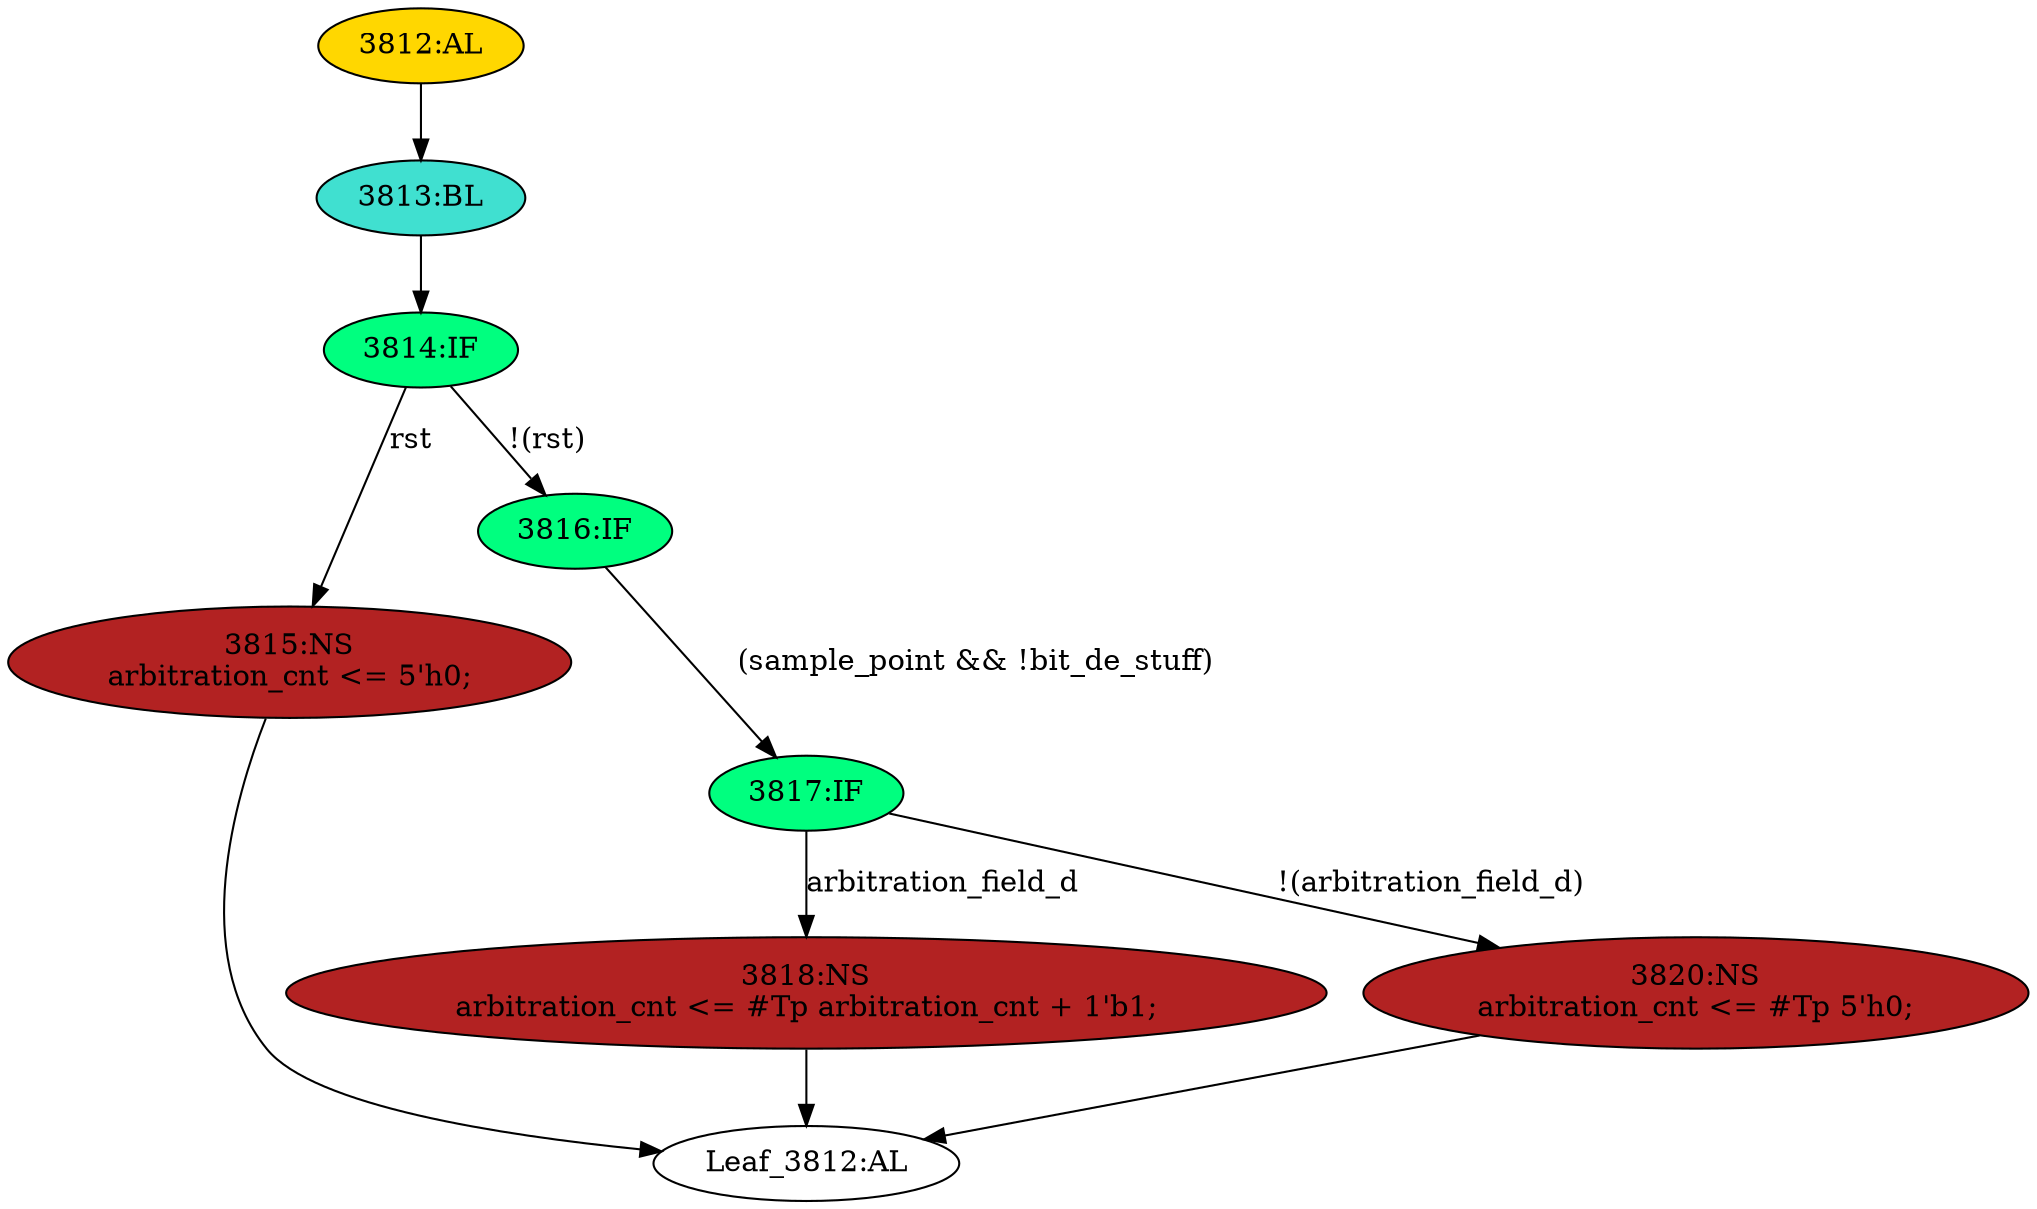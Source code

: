 strict digraph "" {
	node [label="\N"];
	"3812:AL"	 [ast="<pyverilog.vparser.ast.Always object at 0x7f44f6b4a490>",
		clk_sens=True,
		fillcolor=gold,
		label="3812:AL",
		sens="['clk', 'rst']",
		statements="[]",
		style=filled,
		typ=Always,
		use_var="['rst', 'sample_point', 'bit_de_stuff', 'arbitration_field_d', 'arbitration_cnt']"];
	"3813:BL"	 [ast="<pyverilog.vparser.ast.Block object at 0x7f44f6b4a610>",
		fillcolor=turquoise,
		label="3813:BL",
		statements="[]",
		style=filled,
		typ=Block];
	"3812:AL" -> "3813:BL"	 [cond="[]",
		lineno=None];
	"Leaf_3812:AL"	 [def_var="['arbitration_cnt']",
		label="Leaf_3812:AL"];
	"3815:NS"	 [ast="<pyverilog.vparser.ast.NonblockingSubstitution object at 0x7f44f6b4acd0>",
		fillcolor=firebrick,
		label="3815:NS
arbitration_cnt <= 5'h0;",
		statements="[<pyverilog.vparser.ast.NonblockingSubstitution object at 0x7f44f6b4acd0>]",
		style=filled,
		typ=NonblockingSubstitution];
	"3815:NS" -> "Leaf_3812:AL"	 [cond="[]",
		lineno=None];
	"3817:IF"	 [ast="<pyverilog.vparser.ast.IfStatement object at 0x7f44f6b4a6d0>",
		fillcolor=springgreen,
		label="3817:IF",
		statements="[]",
		style=filled,
		typ=IfStatement];
	"3818:NS"	 [ast="<pyverilog.vparser.ast.NonblockingSubstitution object at 0x7f44f6b4a910>",
		fillcolor=firebrick,
		label="3818:NS
arbitration_cnt <= #Tp arbitration_cnt + 1'b1;",
		statements="[<pyverilog.vparser.ast.NonblockingSubstitution object at 0x7f44f6b4a910>]",
		style=filled,
		typ=NonblockingSubstitution];
	"3817:IF" -> "3818:NS"	 [cond="['arbitration_field_d']",
		label=arbitration_field_d,
		lineno=3817];
	"3820:NS"	 [ast="<pyverilog.vparser.ast.NonblockingSubstitution object at 0x7f44f6b4a710>",
		fillcolor=firebrick,
		label="3820:NS
arbitration_cnt <= #Tp 5'h0;",
		statements="[<pyverilog.vparser.ast.NonblockingSubstitution object at 0x7f44f6b4a710>]",
		style=filled,
		typ=NonblockingSubstitution];
	"3817:IF" -> "3820:NS"	 [cond="['arbitration_field_d']",
		label="!(arbitration_field_d)",
		lineno=3817];
	"3818:NS" -> "Leaf_3812:AL"	 [cond="[]",
		lineno=None];
	"3820:NS" -> "Leaf_3812:AL"	 [cond="[]",
		lineno=None];
	"3816:IF"	 [ast="<pyverilog.vparser.ast.IfStatement object at 0x7f44f6b4a690>",
		fillcolor=springgreen,
		label="3816:IF",
		statements="[]",
		style=filled,
		typ=IfStatement];
	"3816:IF" -> "3817:IF"	 [cond="['sample_point', 'bit_de_stuff']",
		label="(sample_point && !bit_de_stuff)",
		lineno=3816];
	"3814:IF"	 [ast="<pyverilog.vparser.ast.IfStatement object at 0x7f44f6b4a650>",
		fillcolor=springgreen,
		label="3814:IF",
		statements="[]",
		style=filled,
		typ=IfStatement];
	"3814:IF" -> "3815:NS"	 [cond="['rst']",
		label=rst,
		lineno=3814];
	"3814:IF" -> "3816:IF"	 [cond="['rst']",
		label="!(rst)",
		lineno=3814];
	"3813:BL" -> "3814:IF"	 [cond="[]",
		lineno=None];
}
